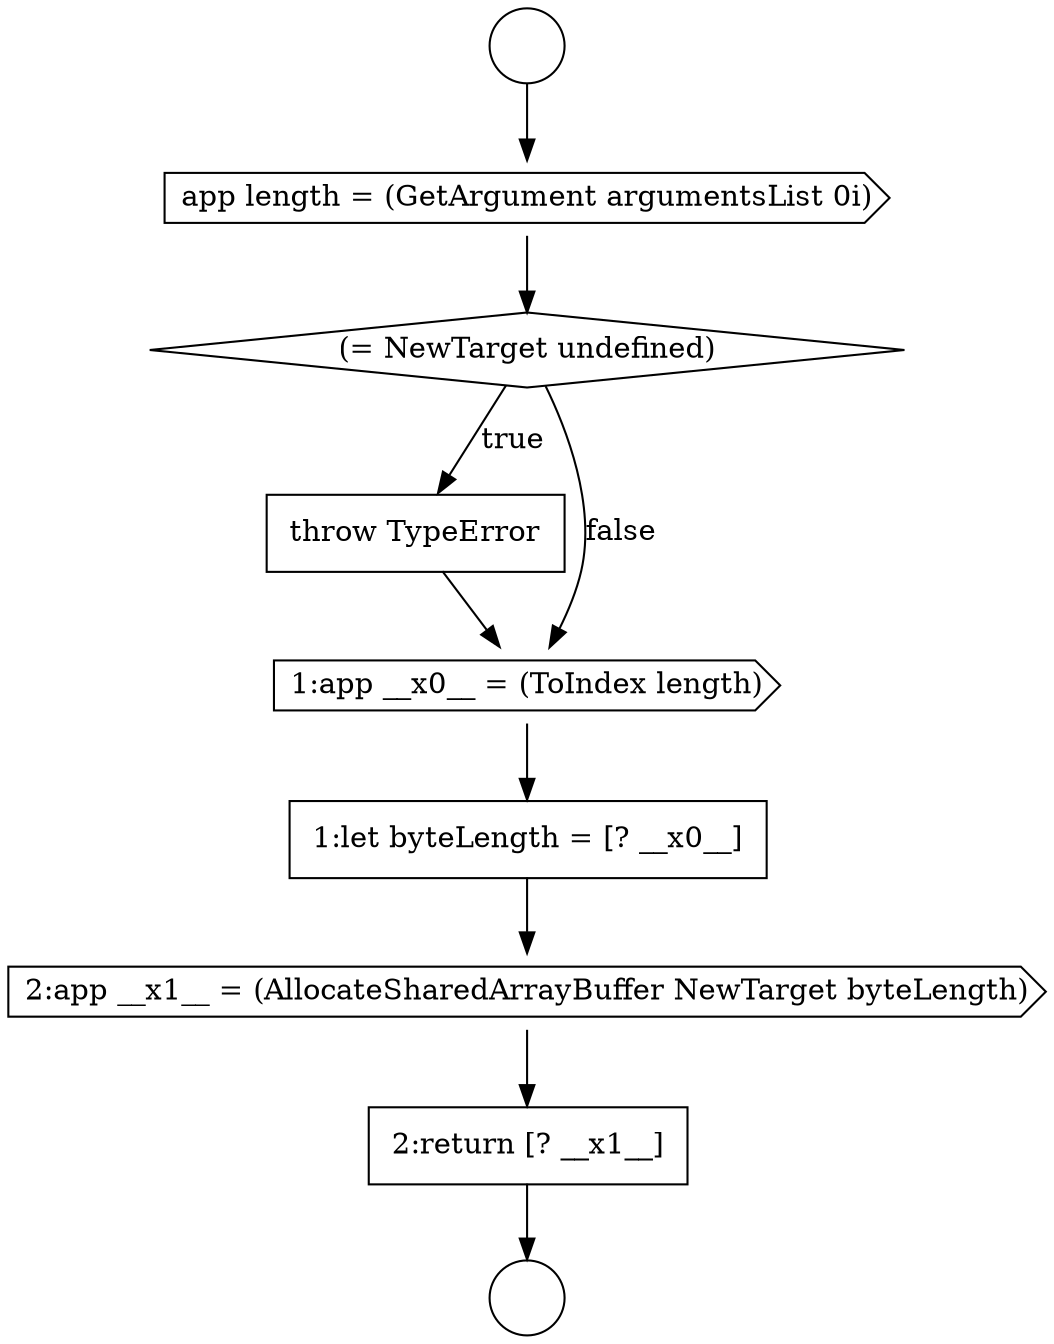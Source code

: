 digraph {
  node15563 [shape=cds, label=<<font color="black">2:app __x1__ = (AllocateSharedArrayBuffer NewTarget byteLength)</font>> color="black" fillcolor="white" style=filled]
  node15559 [shape=diamond, label=<<font color="black">(= NewTarget undefined)</font>> color="black" fillcolor="white" style=filled]
  node15560 [shape=none, margin=0, label=<<font color="black">
    <table border="0" cellborder="1" cellspacing="0" cellpadding="10">
      <tr><td align="left">throw TypeError</td></tr>
    </table>
  </font>> color="black" fillcolor="white" style=filled]
  node15562 [shape=none, margin=0, label=<<font color="black">
    <table border="0" cellborder="1" cellspacing="0" cellpadding="10">
      <tr><td align="left">1:let byteLength = [? __x0__]</td></tr>
    </table>
  </font>> color="black" fillcolor="white" style=filled]
  node15556 [shape=circle label=" " color="black" fillcolor="white" style=filled]
  node15557 [shape=circle label=" " color="black" fillcolor="white" style=filled]
  node15561 [shape=cds, label=<<font color="black">1:app __x0__ = (ToIndex length)</font>> color="black" fillcolor="white" style=filled]
  node15564 [shape=none, margin=0, label=<<font color="black">
    <table border="0" cellborder="1" cellspacing="0" cellpadding="10">
      <tr><td align="left">2:return [? __x1__]</td></tr>
    </table>
  </font>> color="black" fillcolor="white" style=filled]
  node15558 [shape=cds, label=<<font color="black">app length = (GetArgument argumentsList 0i)</font>> color="black" fillcolor="white" style=filled]
  node15556 -> node15558 [ color="black"]
  node15564 -> node15557 [ color="black"]
  node15560 -> node15561 [ color="black"]
  node15558 -> node15559 [ color="black"]
  node15563 -> node15564 [ color="black"]
  node15559 -> node15560 [label=<<font color="black">true</font>> color="black"]
  node15559 -> node15561 [label=<<font color="black">false</font>> color="black"]
  node15561 -> node15562 [ color="black"]
  node15562 -> node15563 [ color="black"]
}
